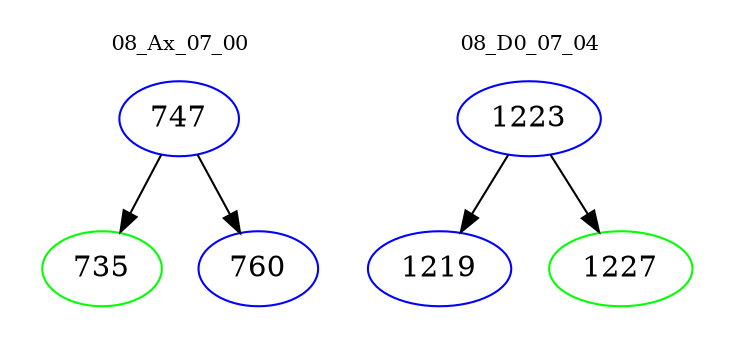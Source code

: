 digraph{
subgraph cluster_0 {
color = white
label = "08_Ax_07_00";
fontsize=10;
T0_747 [label="747", color="blue"]
T0_747 -> T0_735 [color="black"]
T0_735 [label="735", color="green"]
T0_747 -> T0_760 [color="black"]
T0_760 [label="760", color="blue"]
}
subgraph cluster_1 {
color = white
label = "08_D0_07_04";
fontsize=10;
T1_1223 [label="1223", color="blue"]
T1_1223 -> T1_1219 [color="black"]
T1_1219 [label="1219", color="blue"]
T1_1223 -> T1_1227 [color="black"]
T1_1227 [label="1227", color="green"]
}
}
